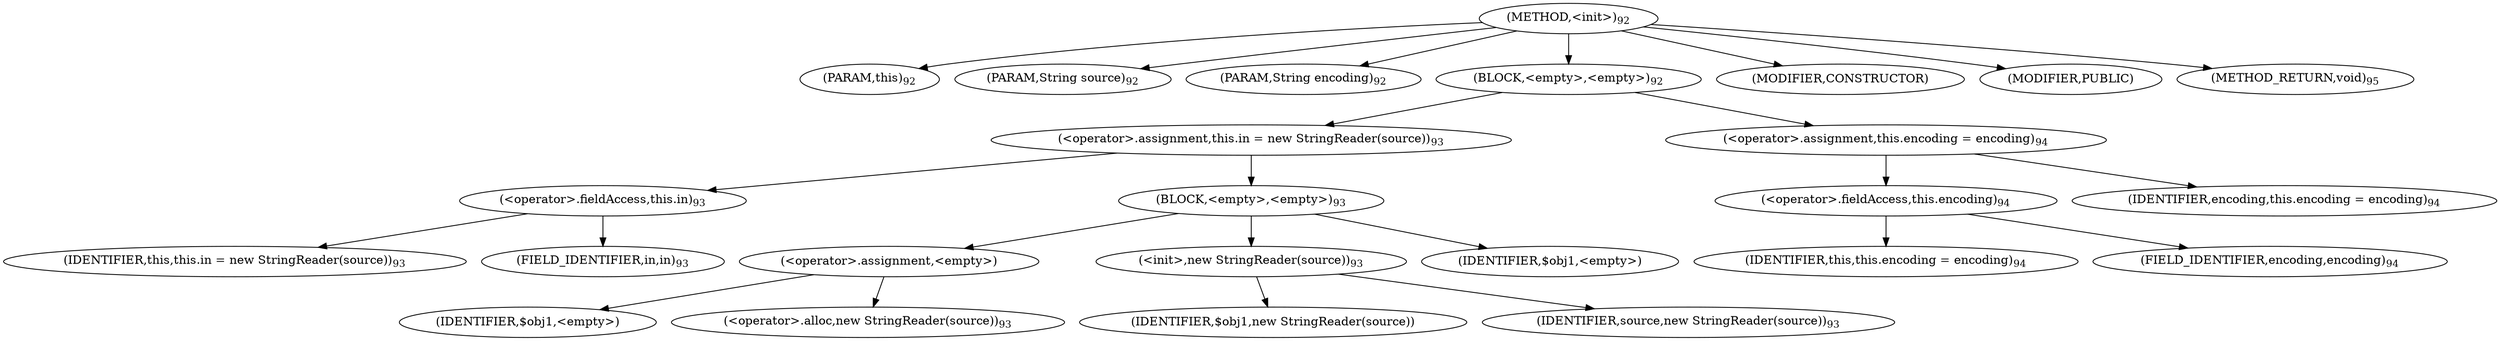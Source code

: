 digraph "&lt;init&gt;" {  
"47" [label = <(METHOD,&lt;init&gt;)<SUB>92</SUB>> ]
"4" [label = <(PARAM,this)<SUB>92</SUB>> ]
"48" [label = <(PARAM,String source)<SUB>92</SUB>> ]
"49" [label = <(PARAM,String encoding)<SUB>92</SUB>> ]
"50" [label = <(BLOCK,&lt;empty&gt;,&lt;empty&gt;)<SUB>92</SUB>> ]
"51" [label = <(&lt;operator&gt;.assignment,this.in = new StringReader(source))<SUB>93</SUB>> ]
"52" [label = <(&lt;operator&gt;.fieldAccess,this.in)<SUB>93</SUB>> ]
"53" [label = <(IDENTIFIER,this,this.in = new StringReader(source))<SUB>93</SUB>> ]
"54" [label = <(FIELD_IDENTIFIER,in,in)<SUB>93</SUB>> ]
"55" [label = <(BLOCK,&lt;empty&gt;,&lt;empty&gt;)<SUB>93</SUB>> ]
"56" [label = <(&lt;operator&gt;.assignment,&lt;empty&gt;)> ]
"57" [label = <(IDENTIFIER,$obj1,&lt;empty&gt;)> ]
"58" [label = <(&lt;operator&gt;.alloc,new StringReader(source))<SUB>93</SUB>> ]
"59" [label = <(&lt;init&gt;,new StringReader(source))<SUB>93</SUB>> ]
"60" [label = <(IDENTIFIER,$obj1,new StringReader(source))> ]
"61" [label = <(IDENTIFIER,source,new StringReader(source))<SUB>93</SUB>> ]
"62" [label = <(IDENTIFIER,$obj1,&lt;empty&gt;)> ]
"63" [label = <(&lt;operator&gt;.assignment,this.encoding = encoding)<SUB>94</SUB>> ]
"64" [label = <(&lt;operator&gt;.fieldAccess,this.encoding)<SUB>94</SUB>> ]
"3" [label = <(IDENTIFIER,this,this.encoding = encoding)<SUB>94</SUB>> ]
"65" [label = <(FIELD_IDENTIFIER,encoding,encoding)<SUB>94</SUB>> ]
"66" [label = <(IDENTIFIER,encoding,this.encoding = encoding)<SUB>94</SUB>> ]
"67" [label = <(MODIFIER,CONSTRUCTOR)> ]
"68" [label = <(MODIFIER,PUBLIC)> ]
"69" [label = <(METHOD_RETURN,void)<SUB>95</SUB>> ]
  "47" -> "4" 
  "47" -> "48" 
  "47" -> "49" 
  "47" -> "50" 
  "47" -> "67" 
  "47" -> "68" 
  "47" -> "69" 
  "50" -> "51" 
  "50" -> "63" 
  "51" -> "52" 
  "51" -> "55" 
  "52" -> "53" 
  "52" -> "54" 
  "55" -> "56" 
  "55" -> "59" 
  "55" -> "62" 
  "56" -> "57" 
  "56" -> "58" 
  "59" -> "60" 
  "59" -> "61" 
  "63" -> "64" 
  "63" -> "66" 
  "64" -> "3" 
  "64" -> "65" 
}
